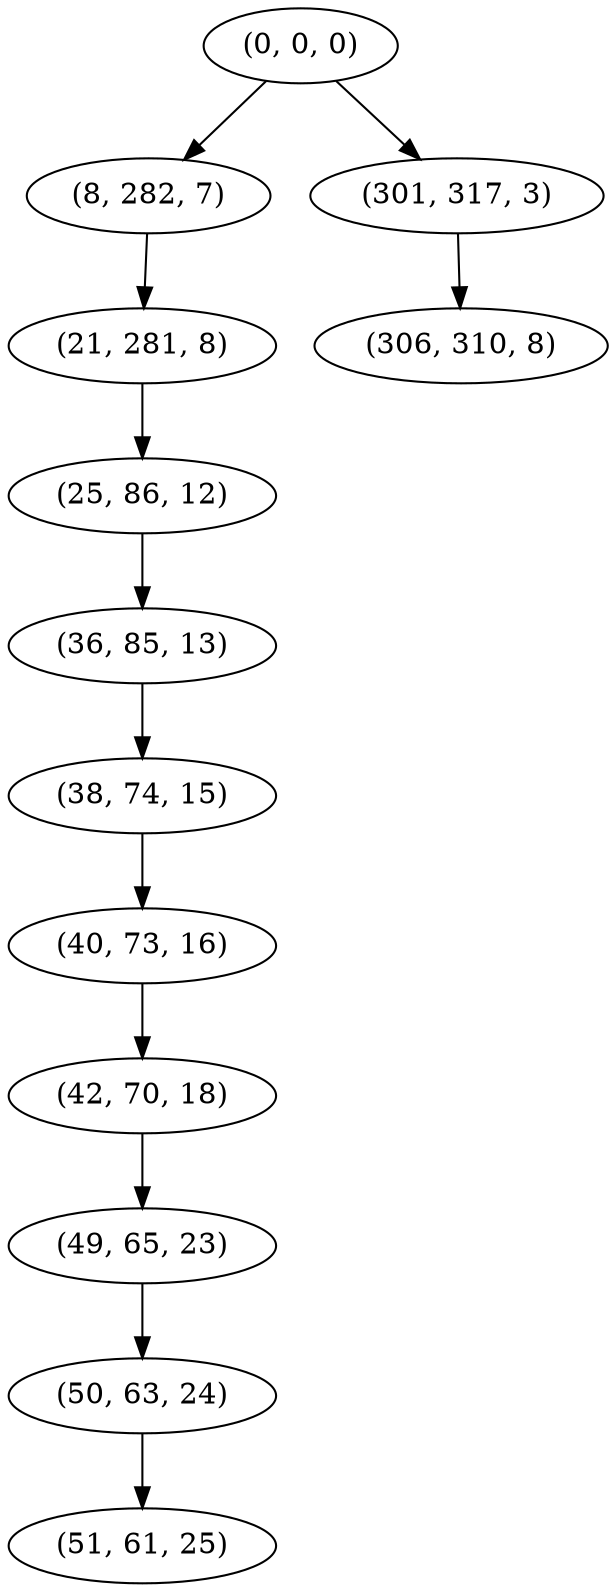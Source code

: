 digraph tree {
    "(0, 0, 0)";
    "(8, 282, 7)";
    "(21, 281, 8)";
    "(25, 86, 12)";
    "(36, 85, 13)";
    "(38, 74, 15)";
    "(40, 73, 16)";
    "(42, 70, 18)";
    "(49, 65, 23)";
    "(50, 63, 24)";
    "(51, 61, 25)";
    "(301, 317, 3)";
    "(306, 310, 8)";
    "(0, 0, 0)" -> "(8, 282, 7)";
    "(0, 0, 0)" -> "(301, 317, 3)";
    "(8, 282, 7)" -> "(21, 281, 8)";
    "(21, 281, 8)" -> "(25, 86, 12)";
    "(25, 86, 12)" -> "(36, 85, 13)";
    "(36, 85, 13)" -> "(38, 74, 15)";
    "(38, 74, 15)" -> "(40, 73, 16)";
    "(40, 73, 16)" -> "(42, 70, 18)";
    "(42, 70, 18)" -> "(49, 65, 23)";
    "(49, 65, 23)" -> "(50, 63, 24)";
    "(50, 63, 24)" -> "(51, 61, 25)";
    "(301, 317, 3)" -> "(306, 310, 8)";
}
